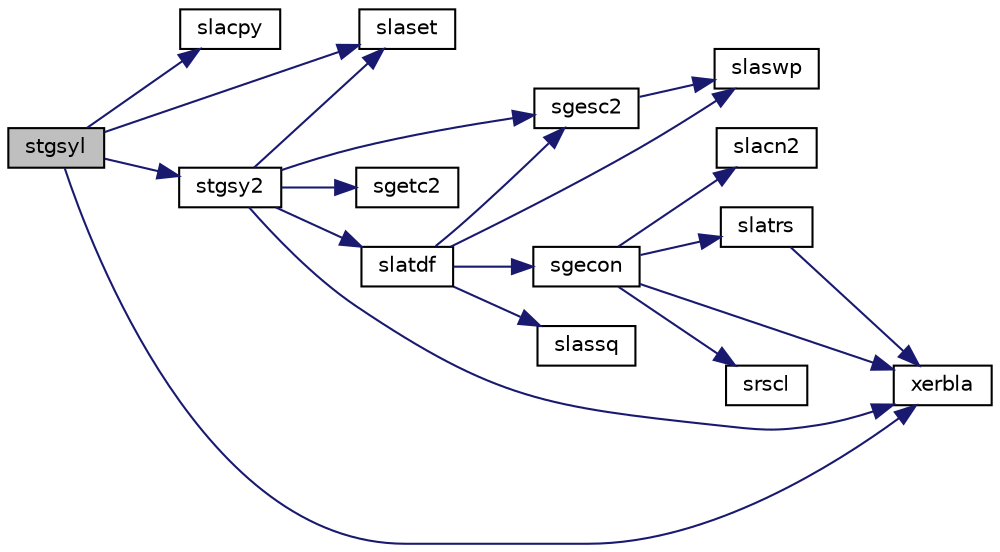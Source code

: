 digraph "stgsyl"
{
 // LATEX_PDF_SIZE
  edge [fontname="Helvetica",fontsize="10",labelfontname="Helvetica",labelfontsize="10"];
  node [fontname="Helvetica",fontsize="10",shape=record];
  rankdir="LR";
  Node1 [label="stgsyl",height=0.2,width=0.4,color="black", fillcolor="grey75", style="filled", fontcolor="black",tooltip="STGSYL"];
  Node1 -> Node2 [color="midnightblue",fontsize="10",style="solid",fontname="Helvetica"];
  Node2 [label="slacpy",height=0.2,width=0.4,color="black", fillcolor="white", style="filled",URL="$slacpy_8f.html#a7780c991533ce8dd1f2c22ae2d563f08",tooltip="SLACPY copies all or part of one two-dimensional array to another."];
  Node1 -> Node3 [color="midnightblue",fontsize="10",style="solid",fontname="Helvetica"];
  Node3 [label="slaset",height=0.2,width=0.4,color="black", fillcolor="white", style="filled",URL="$slaset_8f.html#a6174184453f17ad7cc3488044325d5ac",tooltip="SLASET initializes the off-diagonal elements and the diagonal elements of a matrix to given values."];
  Node1 -> Node4 [color="midnightblue",fontsize="10",style="solid",fontname="Helvetica"];
  Node4 [label="stgsy2",height=0.2,width=0.4,color="black", fillcolor="white", style="filled",URL="$stgsy2_8f.html#a739f7e0603f9635371aad0683dae1dbb",tooltip="STGSY2 solves the generalized Sylvester equation (unblocked algorithm)."];
  Node4 -> Node5 [color="midnightblue",fontsize="10",style="solid",fontname="Helvetica"];
  Node5 [label="sgesc2",height=0.2,width=0.4,color="black", fillcolor="white", style="filled",URL="$sgesc2_8f.html#a8ad3f90608eb3f7cc3ea700ea36b8fdc",tooltip="SGESC2 solves a system of linear equations using the LU factorization with complete pivoting computed..."];
  Node5 -> Node6 [color="midnightblue",fontsize="10",style="solid",fontname="Helvetica"];
  Node6 [label="slaswp",height=0.2,width=0.4,color="black", fillcolor="white", style="filled",URL="$slaswp_8f.html#acb14404955e1b301d7877892a3c83f3d",tooltip="SLASWP performs a series of row interchanges on a general rectangular matrix."];
  Node4 -> Node7 [color="midnightblue",fontsize="10",style="solid",fontname="Helvetica"];
  Node7 [label="sgetc2",height=0.2,width=0.4,color="black", fillcolor="white", style="filled",URL="$sgetc2_8f.html#ac0fa1757e981d8faef063cc9f4fa09ea",tooltip="SGETC2 computes the LU factorization with complete pivoting of the general n-by-n matrix."];
  Node4 -> Node3 [color="midnightblue",fontsize="10",style="solid",fontname="Helvetica"];
  Node4 -> Node8 [color="midnightblue",fontsize="10",style="solid",fontname="Helvetica"];
  Node8 [label="slatdf",height=0.2,width=0.4,color="black", fillcolor="white", style="filled",URL="$slatdf_8f.html#aeaf9920f8087f98e9efb95bab9d8cb6a",tooltip="SLATDF uses the LU factorization of the n-by-n matrix computed by sgetc2 and computes a contribution ..."];
  Node8 -> Node9 [color="midnightblue",fontsize="10",style="solid",fontname="Helvetica"];
  Node9 [label="sgecon",height=0.2,width=0.4,color="black", fillcolor="white", style="filled",URL="$sgecon_8f.html#a89f21d7700aaccc5fc72ca3316c33463",tooltip="SGECON"];
  Node9 -> Node10 [color="midnightblue",fontsize="10",style="solid",fontname="Helvetica"];
  Node10 [label="slacn2",height=0.2,width=0.4,color="black", fillcolor="white", style="filled",URL="$slacn2_8f.html#a670bf75845ea8d0f2220f41866c6d294",tooltip="SLACN2 estimates the 1-norm of a square matrix, using reverse communication for evaluating matrix-vec..."];
  Node9 -> Node11 [color="midnightblue",fontsize="10",style="solid",fontname="Helvetica"];
  Node11 [label="slatrs",height=0.2,width=0.4,color="black", fillcolor="white", style="filled",URL="$slatrs_8f.html#a42b0ddf6be8e085ee0e0d72f24f0b39d",tooltip="SLATRS solves a triangular system of equations with the scale factor set to prevent overflow."];
  Node11 -> Node12 [color="midnightblue",fontsize="10",style="solid",fontname="Helvetica"];
  Node12 [label="xerbla",height=0.2,width=0.4,color="black", fillcolor="white", style="filled",URL="$xerbla_8f.html#a377ee61015baf8dea7770b3a404b1c07",tooltip="XERBLA"];
  Node9 -> Node13 [color="midnightblue",fontsize="10",style="solid",fontname="Helvetica"];
  Node13 [label="srscl",height=0.2,width=0.4,color="black", fillcolor="white", style="filled",URL="$srscl_8f.html#ae668a889bec7fb6d91ba4457e2f83722",tooltip="SRSCL multiplies a vector by the reciprocal of a real scalar."];
  Node9 -> Node12 [color="midnightblue",fontsize="10",style="solid",fontname="Helvetica"];
  Node8 -> Node5 [color="midnightblue",fontsize="10",style="solid",fontname="Helvetica"];
  Node8 -> Node14 [color="midnightblue",fontsize="10",style="solid",fontname="Helvetica"];
  Node14 [label="slassq",height=0.2,width=0.4,color="black", fillcolor="white", style="filled",URL="$slassq_8f90.html#a0596b4bfa745d0d1c5817d4790921cda",tooltip="SLASSQ updates a sum of squares represented in scaled form."];
  Node8 -> Node6 [color="midnightblue",fontsize="10",style="solid",fontname="Helvetica"];
  Node4 -> Node12 [color="midnightblue",fontsize="10",style="solid",fontname="Helvetica"];
  Node1 -> Node12 [color="midnightblue",fontsize="10",style="solid",fontname="Helvetica"];
}
